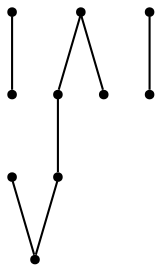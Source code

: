 graph {
  node [shape=point,comment="{\"directed\":false,\"doi\":\"10.1007/978-3-030-68766-3_23\",\"figure\":\"1 (1)\"}"]

  v0 [pos="1208.4216676300434,1638.8386336867327"]
  v1 [pos="1181.7507775950116,1665.509196852393"]
  v2 [pos="1155.07988755998,1620.4859694975405"]
  v3 [pos="1075.0670902780498,1638.8386336867327"]
  v4 [pos="1155.07988755998,1645.7228857682887"]
  v5 [pos="1155.07988755998,1692.179760018053"]
  v6 [pos="1155.07988755998,1772.1915766903103"]
  v7 [pos="1208.4216676300434,1718.850323183713"]
  v8 [pos="1128.4089975249485,1692.179760018053"]
  v9 [pos="1128.4089975249485,1745.5210135246502"]

  v0 -- v1 [id="-1",pos="1208.4216676300434,1638.8386336867327 1181.7507775950116,1665.509196852393 1181.7507775950116,1665.509196852393 1181.7507775950116,1665.509196852393"]
  v3 -- v2 [id="-4",pos="1075.0670902780498,1638.8386336867327 1155.07988755998,1620.4859694975405 1155.07988755998,1620.4859694975405 1155.07988755998,1620.4859694975405"]
  v8 -- v9 [id="-5",pos="1128.4089975249485,1692.179760018053 1128.4089975249485,1745.5210135246502 1128.4089975249485,1745.5210135246502 1128.4089975249485,1745.5210135246502"]
  v6 -- v5 [id="-7",pos="1155.07988755998,1772.1915766903103 1155.07988755998,1692.179760018053 1155.07988755998,1692.179760018053 1155.07988755998,1692.179760018053"]
  v5 -- v4 [id="-8",pos="1155.07988755998,1692.179760018053 1155.07988755998,1645.7228857682887 1155.07988755998,1645.7228857682887 1155.07988755998,1645.7228857682887"]
  v4 -- v2 [id="-9",pos="1155.07988755998,1645.7228857682887 1155.07988755998,1620.4859694975405 1155.07988755998,1620.4859694975405 1155.07988755998,1620.4859694975405"]
  v6 -- v7 [id="-11",pos="1155.07988755998,1772.1915766903103 1208.4216676300434,1718.850323183713 1208.4216676300434,1718.850323183713 1208.4216676300434,1718.850323183713"]
}